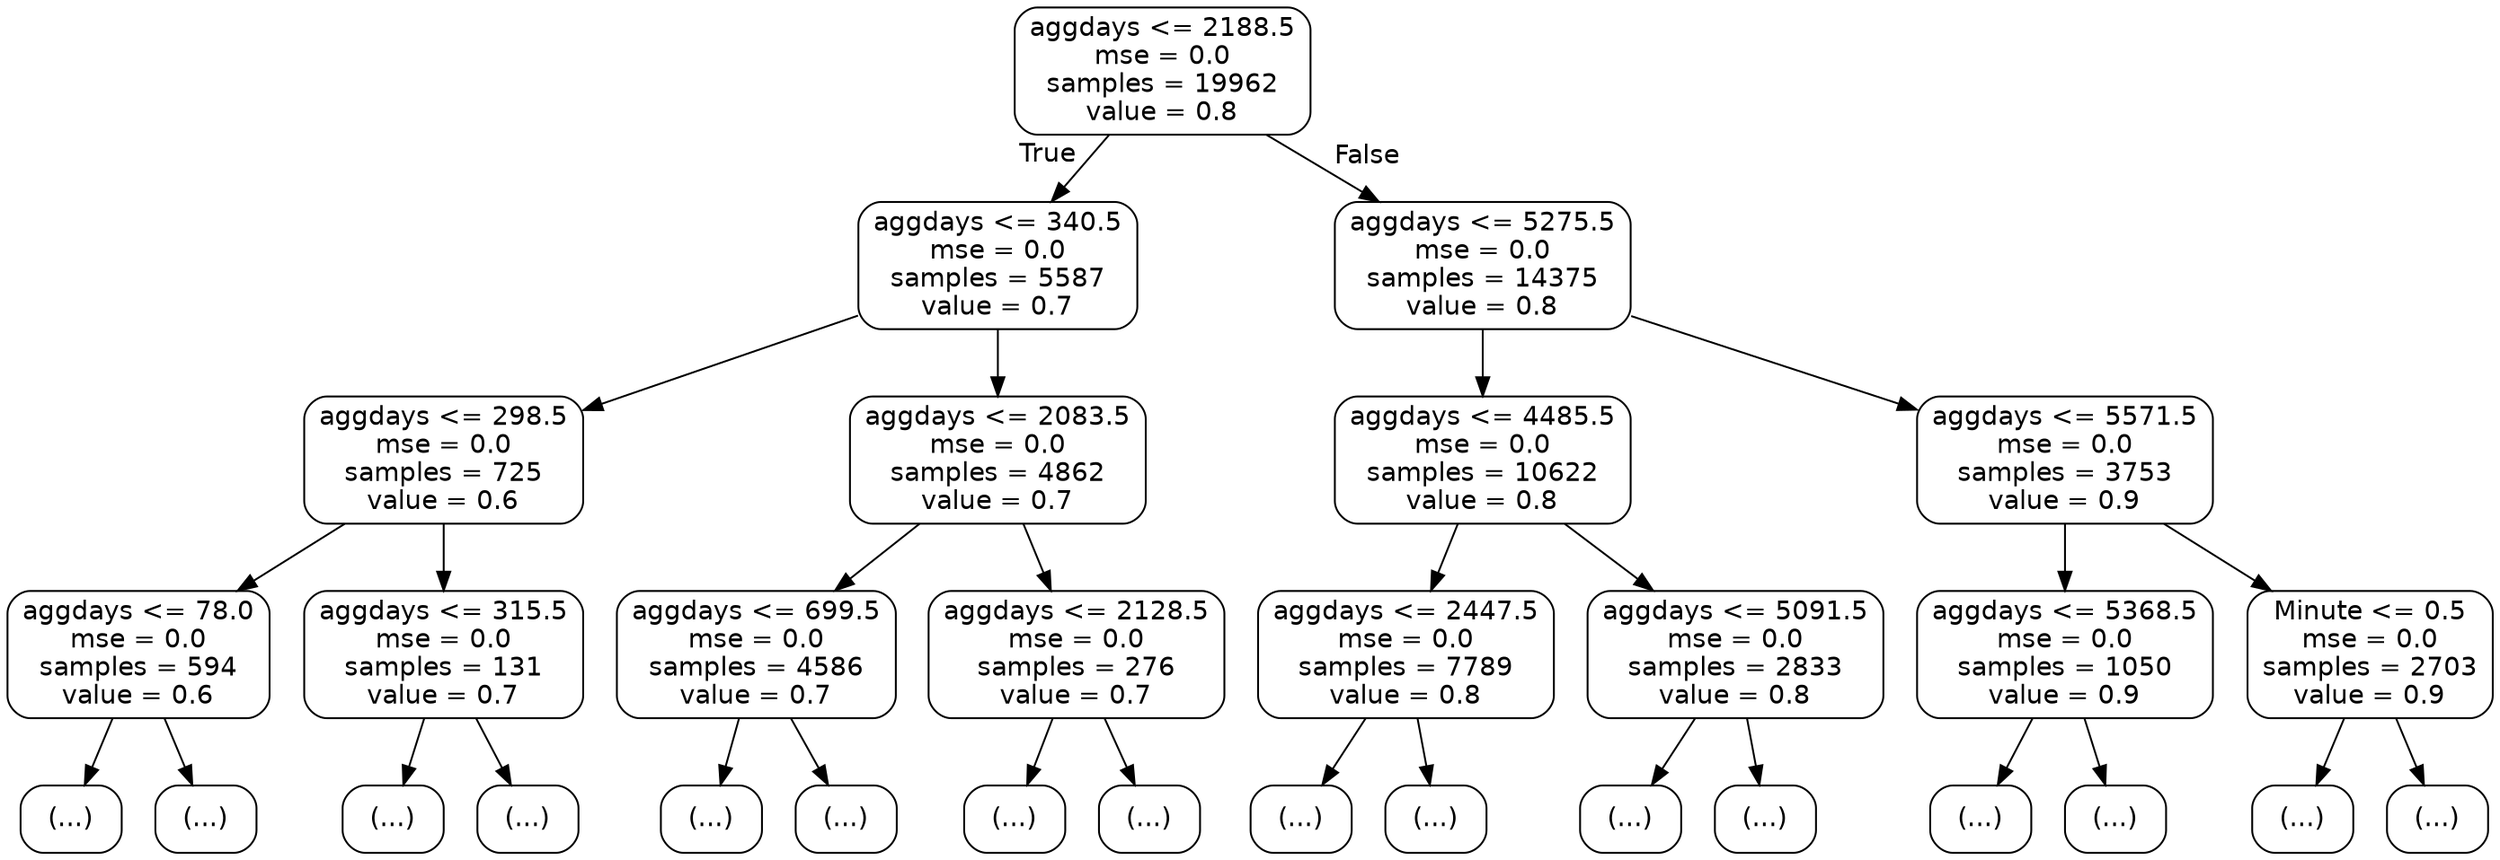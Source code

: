 digraph Tree {
node [shape=box, style="rounded", color="black", fontname=helvetica] ;
edge [fontname=helvetica] ;
0 [label="aggdays <= 2188.5\nmse = 0.0\nsamples = 19962\nvalue = 0.8"] ;
1 [label="aggdays <= 340.5\nmse = 0.0\nsamples = 5587\nvalue = 0.7"] ;
0 -> 1 [labeldistance=2.5, labelangle=45, headlabel="True"] ;
2 [label="aggdays <= 298.5\nmse = 0.0\nsamples = 725\nvalue = 0.6"] ;
1 -> 2 ;
3 [label="aggdays <= 78.0\nmse = 0.0\nsamples = 594\nvalue = 0.6"] ;
2 -> 3 ;
4 [label="(...)"] ;
3 -> 4 ;
105 [label="(...)"] ;
3 -> 105 ;
604 [label="aggdays <= 315.5\nmse = 0.0\nsamples = 131\nvalue = 0.7"] ;
2 -> 604 ;
605 [label="(...)"] ;
604 -> 605 ;
644 [label="(...)"] ;
604 -> 644 ;
737 [label="aggdays <= 2083.5\nmse = 0.0\nsamples = 4862\nvalue = 0.7"] ;
1 -> 737 ;
738 [label="aggdays <= 699.5\nmse = 0.0\nsamples = 4586\nvalue = 0.7"] ;
737 -> 738 ;
739 [label="(...)"] ;
738 -> 739 ;
1902 [label="(...)"] ;
738 -> 1902 ;
5085 [label="aggdays <= 2128.5\nmse = 0.0\nsamples = 276\nvalue = 0.7"] ;
737 -> 5085 ;
5086 [label="(...)"] ;
5085 -> 5086 ;
5203 [label="(...)"] ;
5085 -> 5203 ;
5398 [label="aggdays <= 5275.5\nmse = 0.0\nsamples = 14375\nvalue = 0.8"] ;
0 -> 5398 [labeldistance=2.5, labelangle=-45, headlabel="False"] ;
5399 [label="aggdays <= 4485.5\nmse = 0.0\nsamples = 10622\nvalue = 0.8"] ;
5398 -> 5399 ;
5400 [label="aggdays <= 2447.5\nmse = 0.0\nsamples = 7789\nvalue = 0.8"] ;
5399 -> 5400 ;
5401 [label="(...)"] ;
5400 -> 5401 ;
6410 [label="(...)"] ;
5400 -> 6410 ;
14391 [label="aggdays <= 5091.5\nmse = 0.0\nsamples = 2833\nvalue = 0.8"] ;
5399 -> 14391 ;
14392 [label="(...)"] ;
14391 -> 14392 ;
16723 [label="(...)"] ;
14391 -> 16723 ;
17496 [label="aggdays <= 5571.5\nmse = 0.0\nsamples = 3753\nvalue = 0.9"] ;
5398 -> 17496 ;
17497 [label="aggdays <= 5368.5\nmse = 0.0\nsamples = 1050\nvalue = 0.9"] ;
17496 -> 17497 ;
17498 [label="(...)"] ;
17497 -> 17498 ;
17891 [label="(...)"] ;
17497 -> 17891 ;
18718 [label="Minute <= 0.5\nmse = 0.0\nsamples = 2703\nvalue = 0.9"] ;
17496 -> 18718 ;
18719 [label="(...)"] ;
18718 -> 18719 ;
18968 [label="(...)"] ;
18718 -> 18968 ;
}